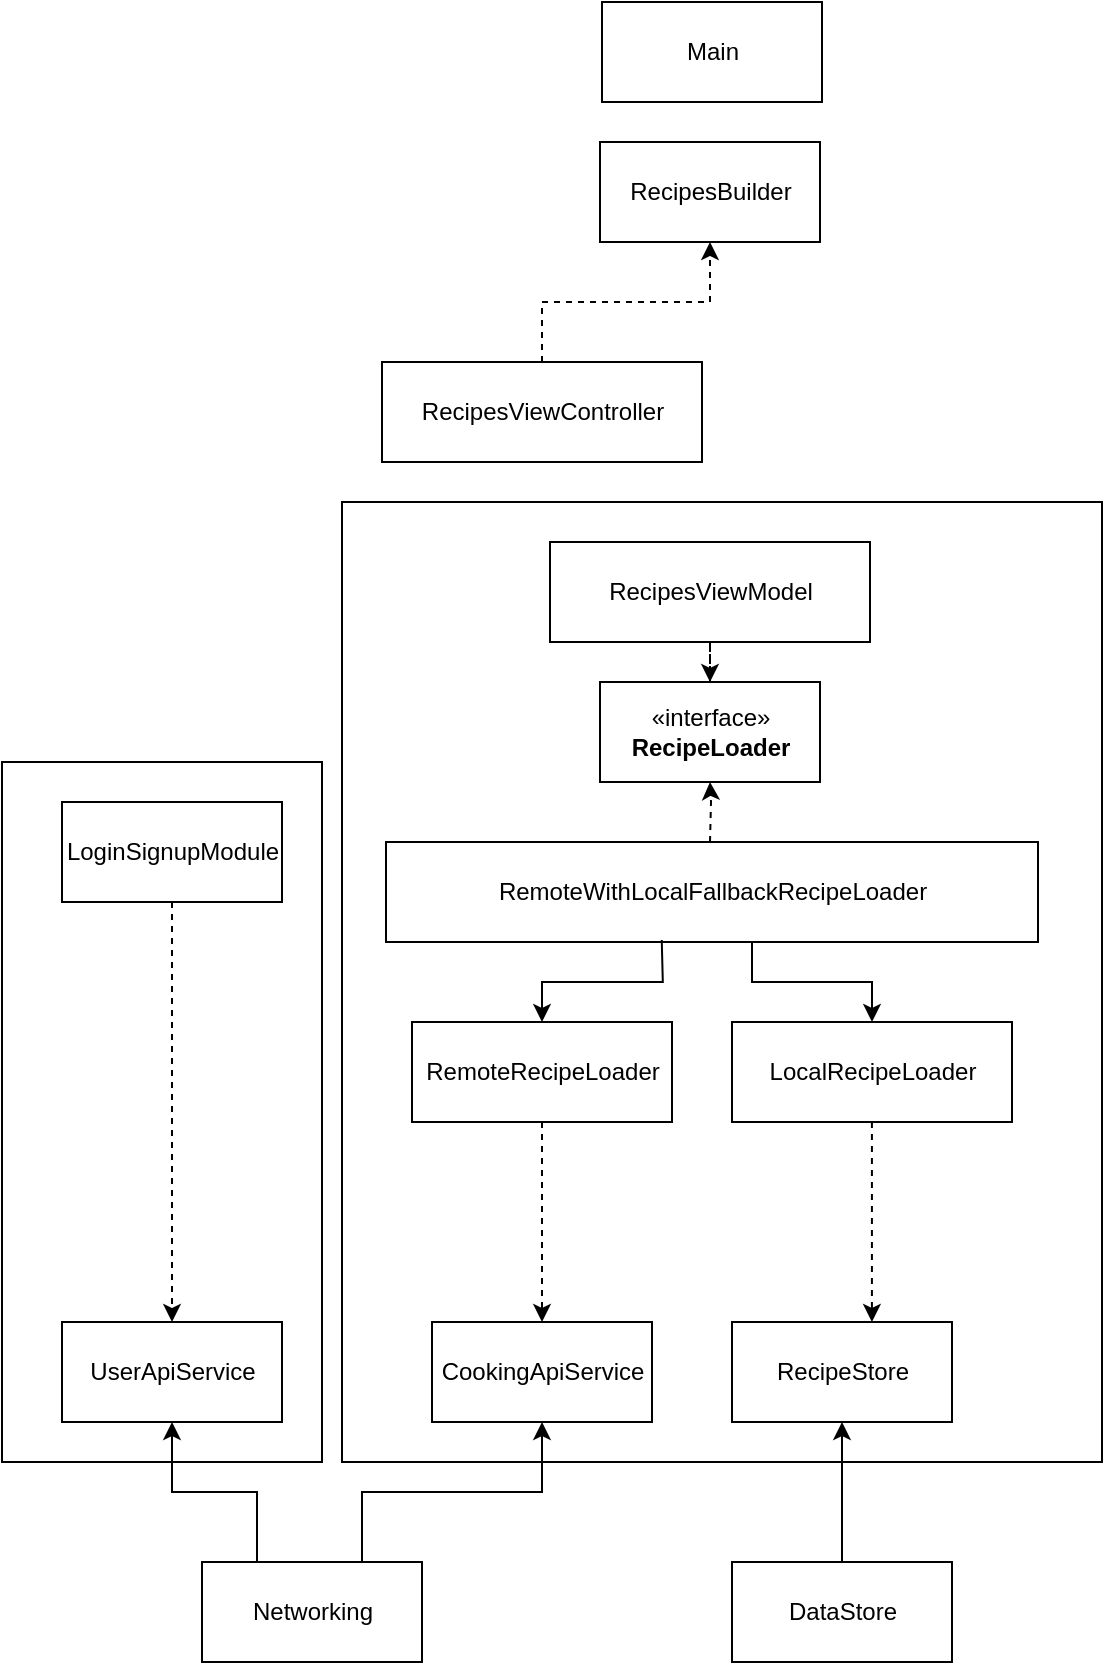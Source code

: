 <mxfile version="14.5.1" type="device"><diagram id="ZqNxZFRv8-RJH_w4oQlv" name="Seite-1"><mxGraphModel dx="1002" dy="830" grid="1" gridSize="10" guides="1" tooltips="1" connect="1" arrows="1" fold="1" page="1" pageScale="1" pageWidth="827" pageHeight="1169" math="0" shadow="0"><root><mxCell id="0"/><mxCell id="1" parent="0"/><mxCell id="_S3gBBUYCAN0ibdYEUyS-30" value="" style="rounded=0;whiteSpace=wrap;html=1;" vertex="1" parent="1"><mxGeometry x="210" y="290" width="380" height="480" as="geometry"/></mxCell><mxCell id="_S3gBBUYCAN0ibdYEUyS-14" value="" style="rounded=0;whiteSpace=wrap;html=1;" vertex="1" parent="1"><mxGeometry x="40" y="420" width="160" height="350" as="geometry"/></mxCell><mxCell id="_S3gBBUYCAN0ibdYEUyS-5" style="edgeStyle=orthogonalEdgeStyle;rounded=0;orthogonalLoop=1;jettySize=auto;html=1;exitX=0.5;exitY=0;exitDx=0;exitDy=0;entryX=0.5;entryY=1;entryDx=0;entryDy=0;" edge="1" parent="1" source="_S3gBBUYCAN0ibdYEUyS-2" target="_S3gBBUYCAN0ibdYEUyS-3"><mxGeometry relative="1" as="geometry"><Array as="points"><mxPoint x="220" y="820"/><mxPoint x="220" y="785"/><mxPoint x="310" y="785"/></Array></mxGeometry></mxCell><mxCell id="_S3gBBUYCAN0ibdYEUyS-11" style="edgeStyle=orthogonalEdgeStyle;rounded=0;orthogonalLoop=1;jettySize=auto;html=1;exitX=0.25;exitY=0;exitDx=0;exitDy=0;entryX=0.5;entryY=1;entryDx=0;entryDy=0;" edge="1" parent="1" source="_S3gBBUYCAN0ibdYEUyS-2" target="_S3gBBUYCAN0ibdYEUyS-10"><mxGeometry relative="1" as="geometry"><Array as="points"><mxPoint x="168" y="785"/><mxPoint x="125" y="785"/></Array></mxGeometry></mxCell><mxCell id="_S3gBBUYCAN0ibdYEUyS-2" value="Networking" style="html=1;" vertex="1" parent="1"><mxGeometry x="140" y="820" width="110" height="50" as="geometry"/></mxCell><mxCell id="_S3gBBUYCAN0ibdYEUyS-3" value="CookingApiService" style="html=1;" vertex="1" parent="1"><mxGeometry x="255" y="700" width="110" height="50" as="geometry"/></mxCell><mxCell id="_S3gBBUYCAN0ibdYEUyS-9" style="edgeStyle=orthogonalEdgeStyle;rounded=0;orthogonalLoop=1;jettySize=auto;html=1;exitX=0.5;exitY=0;exitDx=0;exitDy=0;entryX=0.5;entryY=1;entryDx=0;entryDy=0;" edge="1" parent="1" source="_S3gBBUYCAN0ibdYEUyS-6" target="_S3gBBUYCAN0ibdYEUyS-7"><mxGeometry relative="1" as="geometry"/></mxCell><mxCell id="_S3gBBUYCAN0ibdYEUyS-6" value="DataStore" style="html=1;" vertex="1" parent="1"><mxGeometry x="405" y="820" width="110" height="50" as="geometry"/></mxCell><mxCell id="_S3gBBUYCAN0ibdYEUyS-7" value="RecipeStore" style="html=1;" vertex="1" parent="1"><mxGeometry x="405" y="700" width="110" height="50" as="geometry"/></mxCell><mxCell id="_S3gBBUYCAN0ibdYEUyS-8" value="Main" style="html=1;" vertex="1" parent="1"><mxGeometry x="340" y="40" width="110" height="50" as="geometry"/></mxCell><mxCell id="_S3gBBUYCAN0ibdYEUyS-10" value="UserApiService" style="html=1;" vertex="1" parent="1"><mxGeometry x="70" y="700" width="110" height="50" as="geometry"/></mxCell><mxCell id="_S3gBBUYCAN0ibdYEUyS-13" style="edgeStyle=orthogonalEdgeStyle;rounded=0;orthogonalLoop=1;jettySize=auto;html=1;dashed=1;" edge="1" parent="1" source="_S3gBBUYCAN0ibdYEUyS-12" target="_S3gBBUYCAN0ibdYEUyS-10"><mxGeometry relative="1" as="geometry"/></mxCell><mxCell id="_S3gBBUYCAN0ibdYEUyS-12" value="LoginSignupModule" style="html=1;" vertex="1" parent="1"><mxGeometry x="70" y="440" width="110" height="50" as="geometry"/></mxCell><mxCell id="_S3gBBUYCAN0ibdYEUyS-22" value="" style="edgeStyle=orthogonalEdgeStyle;rounded=0;orthogonalLoop=1;jettySize=auto;html=1;" edge="1" parent="1" target="_S3gBBUYCAN0ibdYEUyS-21"><mxGeometry relative="1" as="geometry"><mxPoint x="415" y="510" as="sourcePoint"/><Array as="points"><mxPoint x="415" y="530"/><mxPoint x="475" y="530"/></Array></mxGeometry></mxCell><mxCell id="_S3gBBUYCAN0ibdYEUyS-16" value="RemoteWithLocalFallbackRecipeLoader" style="html=1;" vertex="1" parent="1"><mxGeometry x="232" y="460" width="326" height="50" as="geometry"/></mxCell><mxCell id="_S3gBBUYCAN0ibdYEUyS-25" value="" style="edgeStyle=orthogonalEdgeStyle;rounded=0;orthogonalLoop=1;jettySize=auto;html=1;dashed=1;" edge="1" parent="1" target="_S3gBBUYCAN0ibdYEUyS-17"><mxGeometry relative="1" as="geometry"><mxPoint x="394" y="460" as="sourcePoint"/></mxGeometry></mxCell><mxCell id="_S3gBBUYCAN0ibdYEUyS-17" value="«interface»&lt;br&gt;&lt;b&gt;RecipeLoader&lt;/b&gt;" style="html=1;" vertex="1" parent="1"><mxGeometry x="339" y="380" width="110" height="50" as="geometry"/></mxCell><mxCell id="_S3gBBUYCAN0ibdYEUyS-24" value="" style="edgeStyle=orthogonalEdgeStyle;rounded=0;orthogonalLoop=1;jettySize=auto;html=1;exitX=0.426;exitY=0.98;exitDx=0;exitDy=0;exitPerimeter=0;" edge="1" parent="1" target="_S3gBBUYCAN0ibdYEUyS-20"><mxGeometry relative="1" as="geometry"><mxPoint x="369.876" y="509" as="sourcePoint"/></mxGeometry></mxCell><mxCell id="_S3gBBUYCAN0ibdYEUyS-26" style="edgeStyle=orthogonalEdgeStyle;rounded=0;orthogonalLoop=1;jettySize=auto;html=1;dashed=1;" edge="1" parent="1" source="_S3gBBUYCAN0ibdYEUyS-20" target="_S3gBBUYCAN0ibdYEUyS-3"><mxGeometry relative="1" as="geometry"/></mxCell><mxCell id="_S3gBBUYCAN0ibdYEUyS-20" value="RemoteRecipeLoader" style="html=1;" vertex="1" parent="1"><mxGeometry x="245" y="550" width="130" height="50" as="geometry"/></mxCell><mxCell id="_S3gBBUYCAN0ibdYEUyS-27" style="edgeStyle=orthogonalEdgeStyle;rounded=0;orthogonalLoop=1;jettySize=auto;html=1;entryX=0.636;entryY=0;entryDx=0;entryDy=0;entryPerimeter=0;dashed=1;" edge="1" parent="1" source="_S3gBBUYCAN0ibdYEUyS-21" target="_S3gBBUYCAN0ibdYEUyS-7"><mxGeometry relative="1" as="geometry"/></mxCell><mxCell id="_S3gBBUYCAN0ibdYEUyS-21" value="LocalRecipeLoader" style="html=1;" vertex="1" parent="1"><mxGeometry x="405" y="550" width="140" height="50" as="geometry"/></mxCell><mxCell id="_S3gBBUYCAN0ibdYEUyS-31" value="" style="edgeStyle=orthogonalEdgeStyle;rounded=0;orthogonalLoop=1;jettySize=auto;html=1;dashed=1;" edge="1" parent="1" source="_S3gBBUYCAN0ibdYEUyS-28" target="_S3gBBUYCAN0ibdYEUyS-29"><mxGeometry relative="1" as="geometry"/></mxCell><mxCell id="_S3gBBUYCAN0ibdYEUyS-28" value="RecipesViewController" style="html=1;" vertex="1" parent="1"><mxGeometry x="230" y="220" width="160" height="50" as="geometry"/></mxCell><mxCell id="_S3gBBUYCAN0ibdYEUyS-29" value="RecipesBuilder" style="html=1;" vertex="1" parent="1"><mxGeometry x="339" y="110" width="110" height="50" as="geometry"/></mxCell><mxCell id="_S3gBBUYCAN0ibdYEUyS-33" value="" style="edgeStyle=orthogonalEdgeStyle;rounded=0;orthogonalLoop=1;jettySize=auto;html=1;dashed=1;" edge="1" parent="1" source="_S3gBBUYCAN0ibdYEUyS-32" target="_S3gBBUYCAN0ibdYEUyS-17"><mxGeometry relative="1" as="geometry"/></mxCell><mxCell id="_S3gBBUYCAN0ibdYEUyS-32" value="RecipesViewModel" style="html=1;" vertex="1" parent="1"><mxGeometry x="314" y="310" width="160" height="50" as="geometry"/></mxCell></root></mxGraphModel></diagram></mxfile>